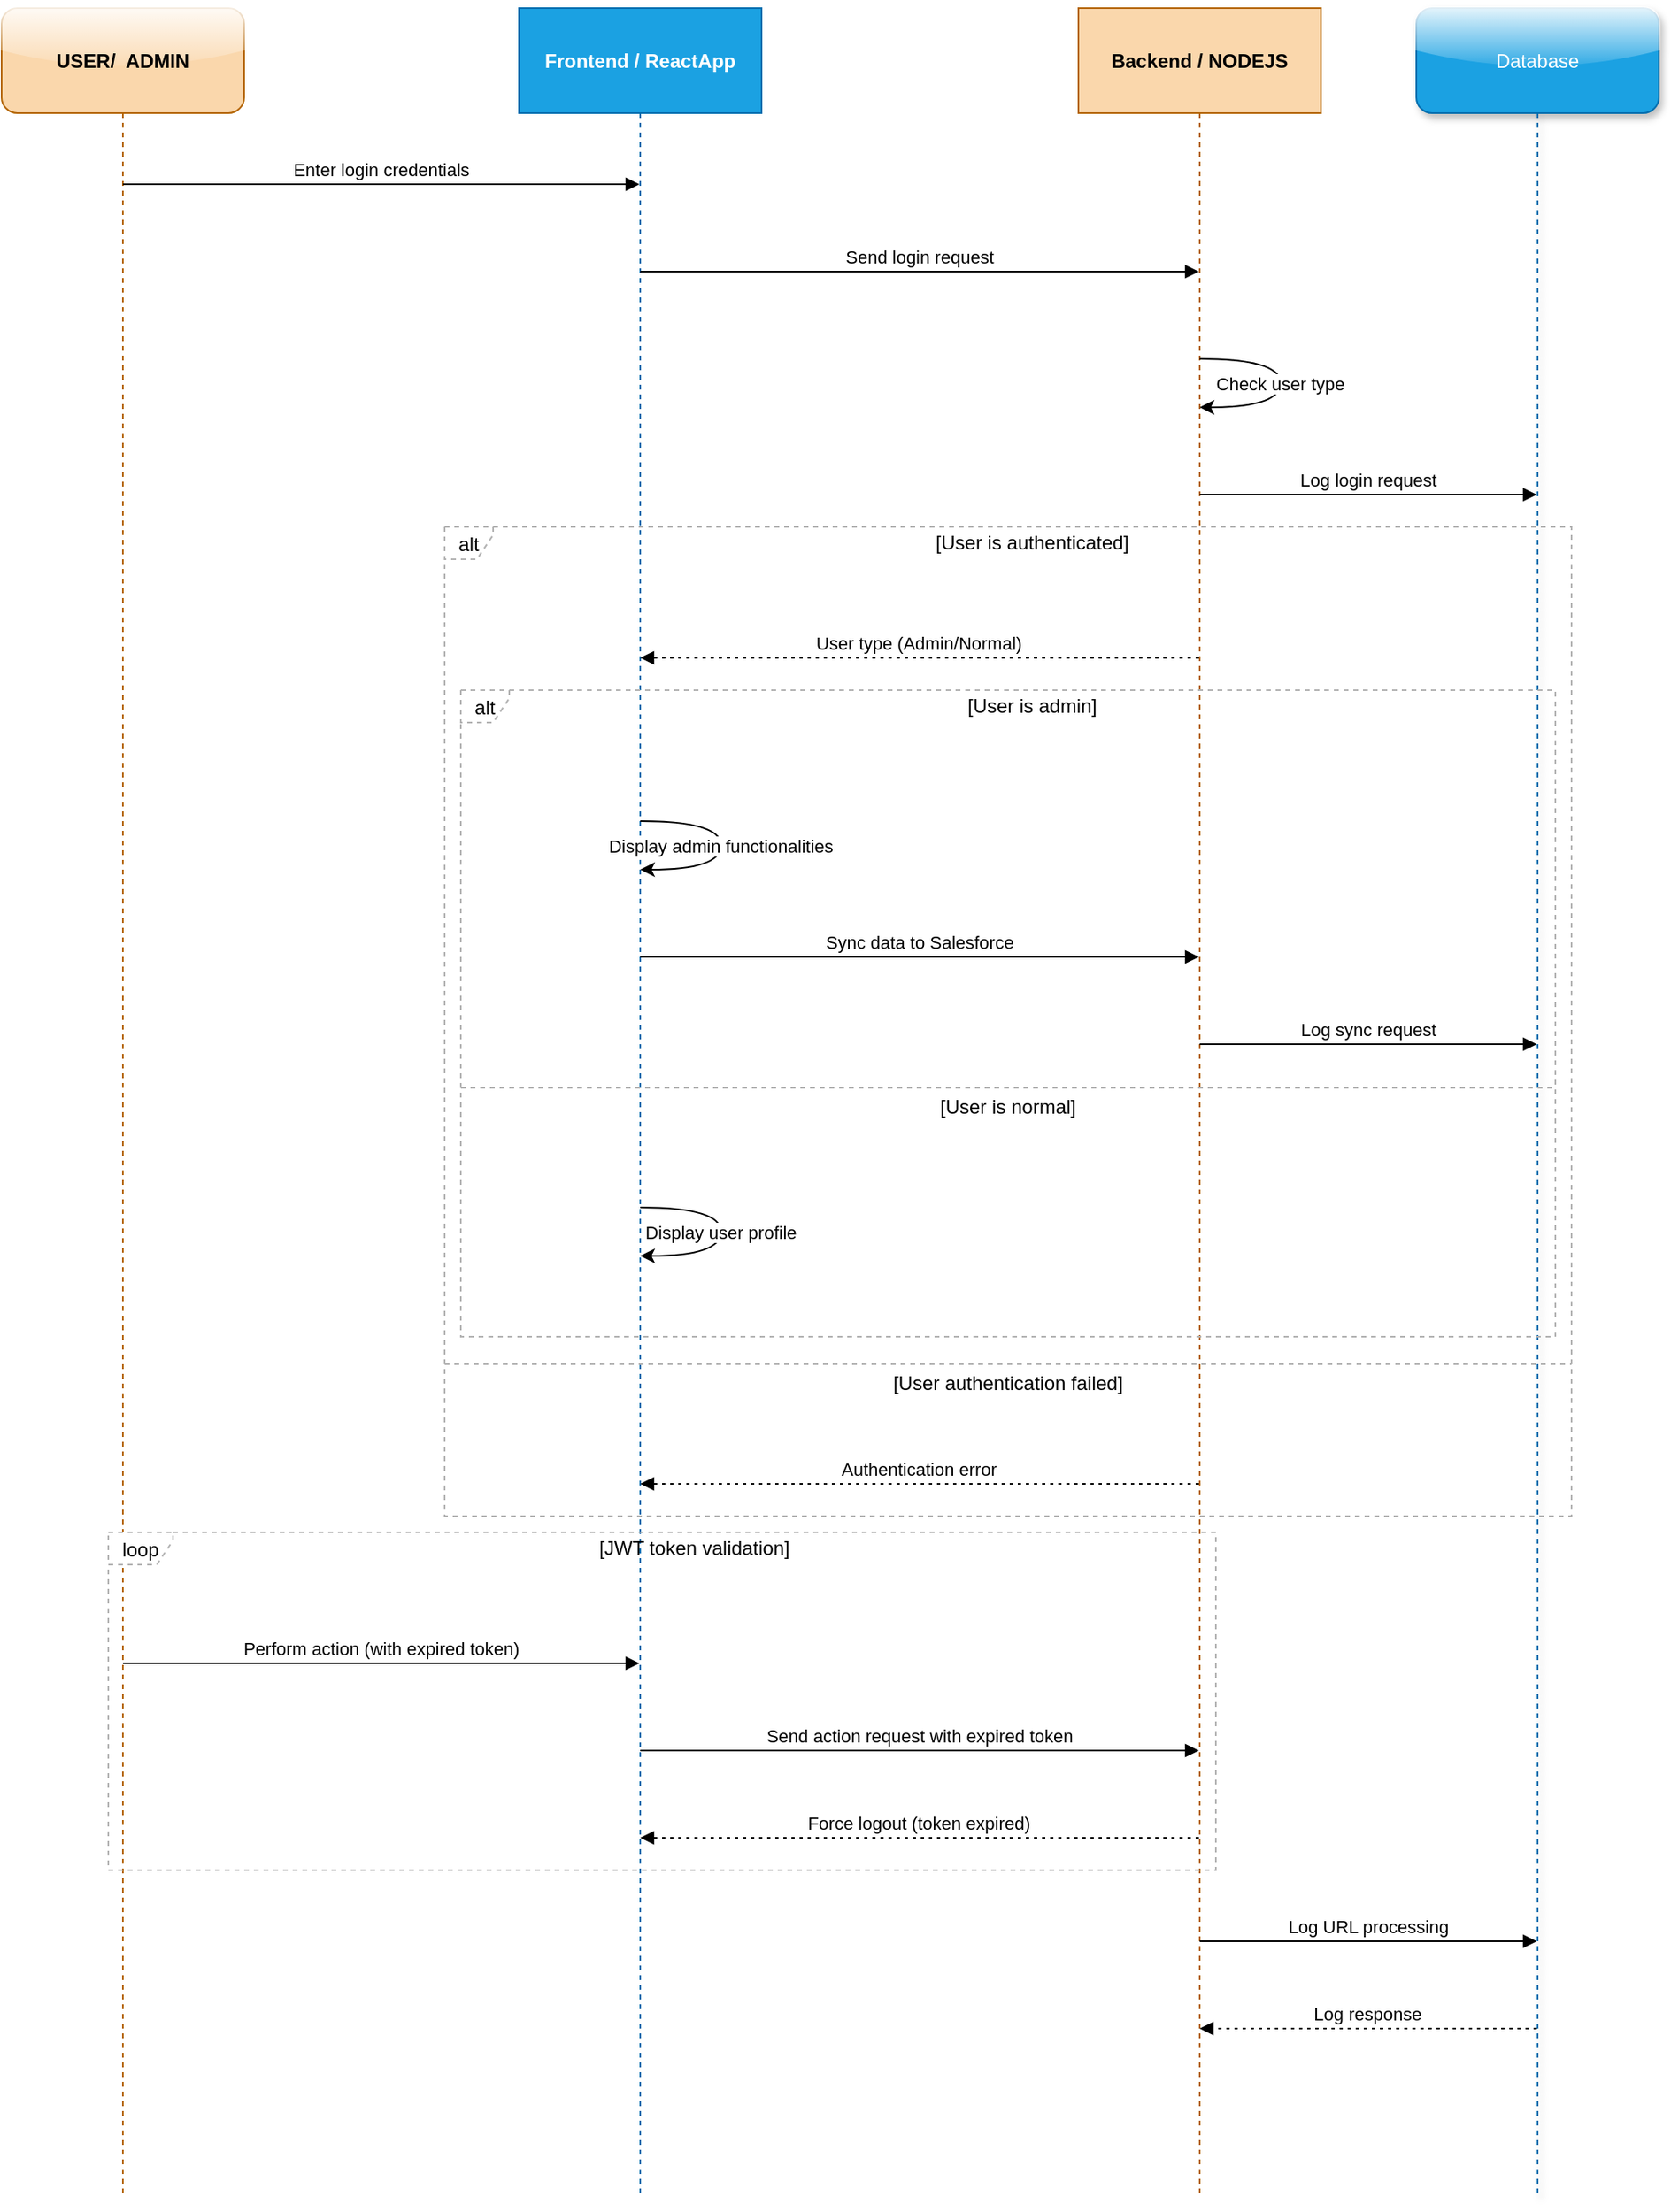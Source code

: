 <mxfile version="24.2.2" type="github">
  <diagram id="C5RBs43oDa-KdzZeNtuy" name="Page-1">
    <mxGraphModel dx="1434" dy="772" grid="1" gridSize="10" guides="1" tooltips="1" connect="1" arrows="1" fold="1" page="1" pageScale="1" pageWidth="827" pageHeight="1169" math="0" shadow="0">
      <root>
        <mxCell id="WIyWlLk6GJQsqaUBKTNV-0" />
        <mxCell id="WIyWlLk6GJQsqaUBKTNV-1" parent="WIyWlLk6GJQsqaUBKTNV-0" />
        <mxCell id="RDx9U8Zktr910mlL7_Or-270" value="USER/  ADMIN" style="shape=umlLifeline;perimeter=lifelinePerimeter;whiteSpace=wrap;container=1;dropTarget=0;collapsible=0;recursiveResize=0;outlineConnect=0;portConstraint=eastwest;newEdgeStyle={&quot;edgeStyle&quot;:&quot;elbowEdgeStyle&quot;,&quot;elbow&quot;:&quot;vertical&quot;,&quot;curved&quot;:0,&quot;rounded&quot;:0};size=65;fontStyle=1;fillColor=#fad7ac;strokeColor=#b46504;rounded=1;glass=1;" vertex="1" parent="WIyWlLk6GJQsqaUBKTNV-1">
          <mxGeometry x="19" y="140" width="150" height="1355" as="geometry" />
        </mxCell>
        <mxCell id="RDx9U8Zktr910mlL7_Or-271" value="Frontend / ReactApp" style="shape=umlLifeline;perimeter=lifelinePerimeter;whiteSpace=wrap;container=1;dropTarget=0;collapsible=0;recursiveResize=0;outlineConnect=0;portConstraint=eastwest;newEdgeStyle={&quot;edgeStyle&quot;:&quot;elbowEdgeStyle&quot;,&quot;elbow&quot;:&quot;vertical&quot;,&quot;curved&quot;:0,&quot;rounded&quot;:0};size=65;fontStyle=1;fillColor=#1ba1e2;fontColor=#ffffff;strokeColor=#006EAF;gradientColor=none;" vertex="1" parent="WIyWlLk6GJQsqaUBKTNV-1">
          <mxGeometry x="339" y="140" width="150" height="1355" as="geometry" />
        </mxCell>
        <mxCell id="RDx9U8Zktr910mlL7_Or-272" value="Backend / NODEJS" style="shape=umlLifeline;perimeter=lifelinePerimeter;whiteSpace=wrap;container=1;dropTarget=0;collapsible=0;recursiveResize=0;outlineConnect=0;portConstraint=eastwest;newEdgeStyle={&quot;edgeStyle&quot;:&quot;elbowEdgeStyle&quot;,&quot;elbow&quot;:&quot;vertical&quot;,&quot;curved&quot;:0,&quot;rounded&quot;:0};size=65;fontStyle=1;fillColor=#fad7ac;strokeColor=#b46504;" vertex="1" parent="WIyWlLk6GJQsqaUBKTNV-1">
          <mxGeometry x="685" y="140" width="150" height="1355" as="geometry" />
        </mxCell>
        <mxCell id="RDx9U8Zktr910mlL7_Or-273" value="Database" style="shape=umlLifeline;perimeter=lifelinePerimeter;whiteSpace=wrap;container=1;dropTarget=0;collapsible=0;recursiveResize=0;outlineConnect=0;portConstraint=eastwest;newEdgeStyle={&quot;edgeStyle&quot;:&quot;elbowEdgeStyle&quot;,&quot;elbow&quot;:&quot;vertical&quot;,&quot;curved&quot;:0,&quot;rounded&quot;:0};size=65;fillColor=#1ba1e2;fontColor=#ffffff;strokeColor=#006EAF;rounded=1;glass=1;shadow=1;" vertex="1" parent="WIyWlLk6GJQsqaUBKTNV-1">
          <mxGeometry x="894" y="140" width="150" height="1355" as="geometry" />
        </mxCell>
        <mxCell id="RDx9U8Zktr910mlL7_Or-274" value="alt" style="shape=umlFrame;dashed=1;pointerEvents=0;dropTarget=0;strokeColor=#B3B3B3;height=20;width=30" vertex="1" parent="WIyWlLk6GJQsqaUBKTNV-1">
          <mxGeometry x="303" y="562" width="677" height="400" as="geometry" />
        </mxCell>
        <mxCell id="RDx9U8Zktr910mlL7_Or-275" value="[User is admin]" style="text;strokeColor=none;fillColor=none;align=center;verticalAlign=middle;whiteSpace=wrap;" vertex="1" parent="RDx9U8Zktr910mlL7_Or-274">
          <mxGeometry x="30" width="647" height="20" as="geometry" />
        </mxCell>
        <mxCell id="RDx9U8Zktr910mlL7_Or-276" value="[User is normal]" style="shape=line;dashed=1;whiteSpace=wrap;verticalAlign=top;labelPosition=center;verticalLabelPosition=middle;align=center;strokeColor=#B3B3B3;" vertex="1" parent="RDx9U8Zktr910mlL7_Or-274">
          <mxGeometry y="244" width="677" height="4" as="geometry" />
        </mxCell>
        <mxCell id="RDx9U8Zktr910mlL7_Or-277" value="alt" style="shape=umlFrame;dashed=1;pointerEvents=0;dropTarget=0;strokeColor=#B3B3B3;height=20;width=30" vertex="1" parent="WIyWlLk6GJQsqaUBKTNV-1">
          <mxGeometry x="293" y="461" width="697" height="612" as="geometry" />
        </mxCell>
        <mxCell id="RDx9U8Zktr910mlL7_Or-278" value="[User is authenticated]" style="text;strokeColor=none;fillColor=none;align=center;verticalAlign=middle;whiteSpace=wrap;" vertex="1" parent="RDx9U8Zktr910mlL7_Or-277">
          <mxGeometry x="30" width="667" height="20" as="geometry" />
        </mxCell>
        <mxCell id="RDx9U8Zktr910mlL7_Or-279" value="[User authentication failed]" style="shape=line;dashed=1;whiteSpace=wrap;verticalAlign=top;labelPosition=center;verticalLabelPosition=middle;align=center;strokeColor=#B3B3B3;" vertex="1" parent="RDx9U8Zktr910mlL7_Or-277">
          <mxGeometry y="516" width="697" height="4" as="geometry" />
        </mxCell>
        <mxCell id="RDx9U8Zktr910mlL7_Or-280" value="loop" style="shape=umlFrame;dashed=1;pointerEvents=0;dropTarget=0;strokeColor=#B3B3B3;height=20;width=40" vertex="1" parent="WIyWlLk6GJQsqaUBKTNV-1">
          <mxGeometry x="85" y="1083" width="685" height="209" as="geometry" />
        </mxCell>
        <mxCell id="RDx9U8Zktr910mlL7_Or-281" value="[JWT token validation]" style="text;strokeColor=none;fillColor=none;align=center;verticalAlign=middle;whiteSpace=wrap;" vertex="1" parent="RDx9U8Zktr910mlL7_Or-280">
          <mxGeometry x="40" width="645" height="20" as="geometry" />
        </mxCell>
        <mxCell id="RDx9U8Zktr910mlL7_Or-282" value="Enter login credentials" style="verticalAlign=bottom;endArrow=block;edgeStyle=elbowEdgeStyle;elbow=vertical;curved=0;rounded=0;" edge="1" parent="WIyWlLk6GJQsqaUBKTNV-1" source="RDx9U8Zktr910mlL7_Or-270" target="RDx9U8Zktr910mlL7_Or-271">
          <mxGeometry relative="1" as="geometry">
            <Array as="points">
              <mxPoint x="265" y="249" />
            </Array>
          </mxGeometry>
        </mxCell>
        <mxCell id="RDx9U8Zktr910mlL7_Or-283" value="Send login request" style="verticalAlign=bottom;endArrow=block;edgeStyle=elbowEdgeStyle;elbow=vertical;curved=0;rounded=0;" edge="1" parent="WIyWlLk6GJQsqaUBKTNV-1" source="RDx9U8Zktr910mlL7_Or-271" target="RDx9U8Zktr910mlL7_Or-272">
          <mxGeometry relative="1" as="geometry">
            <Array as="points">
              <mxPoint x="597" y="303" />
            </Array>
          </mxGeometry>
        </mxCell>
        <mxCell id="RDx9U8Zktr910mlL7_Or-284" value="Check user type" style="curved=1;rounded=0;" edge="1" parent="WIyWlLk6GJQsqaUBKTNV-1" source="RDx9U8Zktr910mlL7_Or-272" target="RDx9U8Zktr910mlL7_Or-272">
          <mxGeometry relative="1" as="geometry">
            <Array as="points">
              <mxPoint x="810" y="357" />
              <mxPoint x="810" y="387" />
            </Array>
          </mxGeometry>
        </mxCell>
        <mxCell id="RDx9U8Zktr910mlL7_Or-285" value="Log login request" style="verticalAlign=bottom;endArrow=block;edgeStyle=elbowEdgeStyle;elbow=vertical;curved=0;rounded=0;" edge="1" parent="WIyWlLk6GJQsqaUBKTNV-1" source="RDx9U8Zktr910mlL7_Or-272" target="RDx9U8Zktr910mlL7_Or-273">
          <mxGeometry relative="1" as="geometry">
            <Array as="points">
              <mxPoint x="875" y="441" />
            </Array>
          </mxGeometry>
        </mxCell>
        <mxCell id="RDx9U8Zktr910mlL7_Or-286" value="User type (Admin/Normal)" style="verticalAlign=bottom;endArrow=block;edgeStyle=elbowEdgeStyle;elbow=vertical;curved=0;rounded=0;dashed=1;dashPattern=2 3;" edge="1" parent="WIyWlLk6GJQsqaUBKTNV-1" source="RDx9U8Zktr910mlL7_Or-272" target="RDx9U8Zktr910mlL7_Or-271">
          <mxGeometry relative="1" as="geometry">
            <Array as="points">
              <mxPoint x="597" y="542" />
            </Array>
          </mxGeometry>
        </mxCell>
        <mxCell id="RDx9U8Zktr910mlL7_Or-287" value="Display admin functionalities" style="curved=1;rounded=0;" edge="1" parent="WIyWlLk6GJQsqaUBKTNV-1" source="RDx9U8Zktr910mlL7_Or-271" target="RDx9U8Zktr910mlL7_Or-271">
          <mxGeometry relative="1" as="geometry">
            <Array as="points">
              <mxPoint x="464" y="643" />
              <mxPoint x="464" y="673" />
            </Array>
          </mxGeometry>
        </mxCell>
        <mxCell id="RDx9U8Zktr910mlL7_Or-288" value="Sync data to Salesforce" style="verticalAlign=bottom;endArrow=block;edgeStyle=elbowEdgeStyle;elbow=vertical;curved=0;rounded=0;" edge="1" parent="WIyWlLk6GJQsqaUBKTNV-1" source="RDx9U8Zktr910mlL7_Or-271" target="RDx9U8Zktr910mlL7_Or-272">
          <mxGeometry relative="1" as="geometry">
            <Array as="points">
              <mxPoint x="597" y="727" />
            </Array>
          </mxGeometry>
        </mxCell>
        <mxCell id="RDx9U8Zktr910mlL7_Or-289" value="Log sync request" style="verticalAlign=bottom;endArrow=block;edgeStyle=elbowEdgeStyle;elbow=vertical;curved=0;rounded=0;" edge="1" parent="WIyWlLk6GJQsqaUBKTNV-1" source="RDx9U8Zktr910mlL7_Or-272" target="RDx9U8Zktr910mlL7_Or-273">
          <mxGeometry relative="1" as="geometry">
            <Array as="points">
              <mxPoint x="875" y="781" />
            </Array>
          </mxGeometry>
        </mxCell>
        <mxCell id="RDx9U8Zktr910mlL7_Or-290" value="Display user profile" style="curved=1;rounded=0;" edge="1" parent="WIyWlLk6GJQsqaUBKTNV-1" source="RDx9U8Zktr910mlL7_Or-271" target="RDx9U8Zktr910mlL7_Or-271">
          <mxGeometry relative="1" as="geometry">
            <Array as="points">
              <mxPoint x="464" y="882" />
              <mxPoint x="464" y="912" />
            </Array>
          </mxGeometry>
        </mxCell>
        <mxCell id="RDx9U8Zktr910mlL7_Or-291" value="Authentication error" style="verticalAlign=bottom;endArrow=block;edgeStyle=elbowEdgeStyle;elbow=vertical;curved=0;rounded=0;dashed=1;dashPattern=2 3;" edge="1" parent="WIyWlLk6GJQsqaUBKTNV-1" source="RDx9U8Zktr910mlL7_Or-272" target="RDx9U8Zktr910mlL7_Or-271">
          <mxGeometry relative="1" as="geometry">
            <Array as="points">
              <mxPoint x="597" y="1053" />
            </Array>
          </mxGeometry>
        </mxCell>
        <mxCell id="RDx9U8Zktr910mlL7_Or-292" value="Perform action (with expired token)" style="verticalAlign=bottom;endArrow=block;edgeStyle=elbowEdgeStyle;elbow=vertical;curved=0;rounded=0;" edge="1" parent="WIyWlLk6GJQsqaUBKTNV-1" source="RDx9U8Zktr910mlL7_Or-270" target="RDx9U8Zktr910mlL7_Or-271">
          <mxGeometry relative="1" as="geometry">
            <Array as="points">
              <mxPoint x="265" y="1164" />
            </Array>
          </mxGeometry>
        </mxCell>
        <mxCell id="RDx9U8Zktr910mlL7_Or-293" value="Send action request with expired token" style="verticalAlign=bottom;endArrow=block;edgeStyle=elbowEdgeStyle;elbow=vertical;curved=0;rounded=0;" edge="1" parent="WIyWlLk6GJQsqaUBKTNV-1" source="RDx9U8Zktr910mlL7_Or-271" target="RDx9U8Zktr910mlL7_Or-272">
          <mxGeometry relative="1" as="geometry">
            <Array as="points">
              <mxPoint x="597" y="1218" />
            </Array>
          </mxGeometry>
        </mxCell>
        <mxCell id="RDx9U8Zktr910mlL7_Or-294" value="Force logout (token expired)" style="verticalAlign=bottom;endArrow=block;edgeStyle=elbowEdgeStyle;elbow=vertical;curved=0;rounded=0;dashed=1;dashPattern=2 3;" edge="1" parent="WIyWlLk6GJQsqaUBKTNV-1" source="RDx9U8Zktr910mlL7_Or-272" target="RDx9U8Zktr910mlL7_Or-271">
          <mxGeometry relative="1" as="geometry">
            <Array as="points">
              <mxPoint x="597" y="1272" />
            </Array>
          </mxGeometry>
        </mxCell>
        <mxCell id="RDx9U8Zktr910mlL7_Or-295" value="Log URL processing" style="verticalAlign=bottom;endArrow=block;edgeStyle=elbowEdgeStyle;elbow=vertical;curved=0;rounded=0;" edge="1" parent="WIyWlLk6GJQsqaUBKTNV-1" source="RDx9U8Zktr910mlL7_Or-272" target="RDx9U8Zktr910mlL7_Or-273">
          <mxGeometry relative="1" as="geometry">
            <Array as="points">
              <mxPoint x="875" y="1336" />
            </Array>
          </mxGeometry>
        </mxCell>
        <mxCell id="RDx9U8Zktr910mlL7_Or-296" value="Log response" style="verticalAlign=bottom;endArrow=block;edgeStyle=elbowEdgeStyle;elbow=vertical;curved=0;rounded=0;dashed=1;dashPattern=2 3;" edge="1" parent="WIyWlLk6GJQsqaUBKTNV-1" source="RDx9U8Zktr910mlL7_Or-273" target="RDx9U8Zktr910mlL7_Or-272">
          <mxGeometry relative="1" as="geometry">
            <Array as="points">
              <mxPoint x="875" y="1390" />
            </Array>
          </mxGeometry>
        </mxCell>
      </root>
    </mxGraphModel>
  </diagram>
</mxfile>
